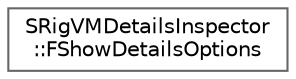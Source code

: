 digraph "Graphical Class Hierarchy"
{
 // INTERACTIVE_SVG=YES
 // LATEX_PDF_SIZE
  bgcolor="transparent";
  edge [fontname=Helvetica,fontsize=10,labelfontname=Helvetica,labelfontsize=10];
  node [fontname=Helvetica,fontsize=10,shape=box,height=0.2,width=0.4];
  rankdir="LR";
  Node0 [id="Node000000",label="SRigVMDetailsInspector\l::FShowDetailsOptions",height=0.2,width=0.4,color="grey40", fillcolor="white", style="filled",URL="$d3/d14/structSRigVMDetailsInspector_1_1FShowDetailsOptions.html",tooltip="Options for ShowDetails."];
}
